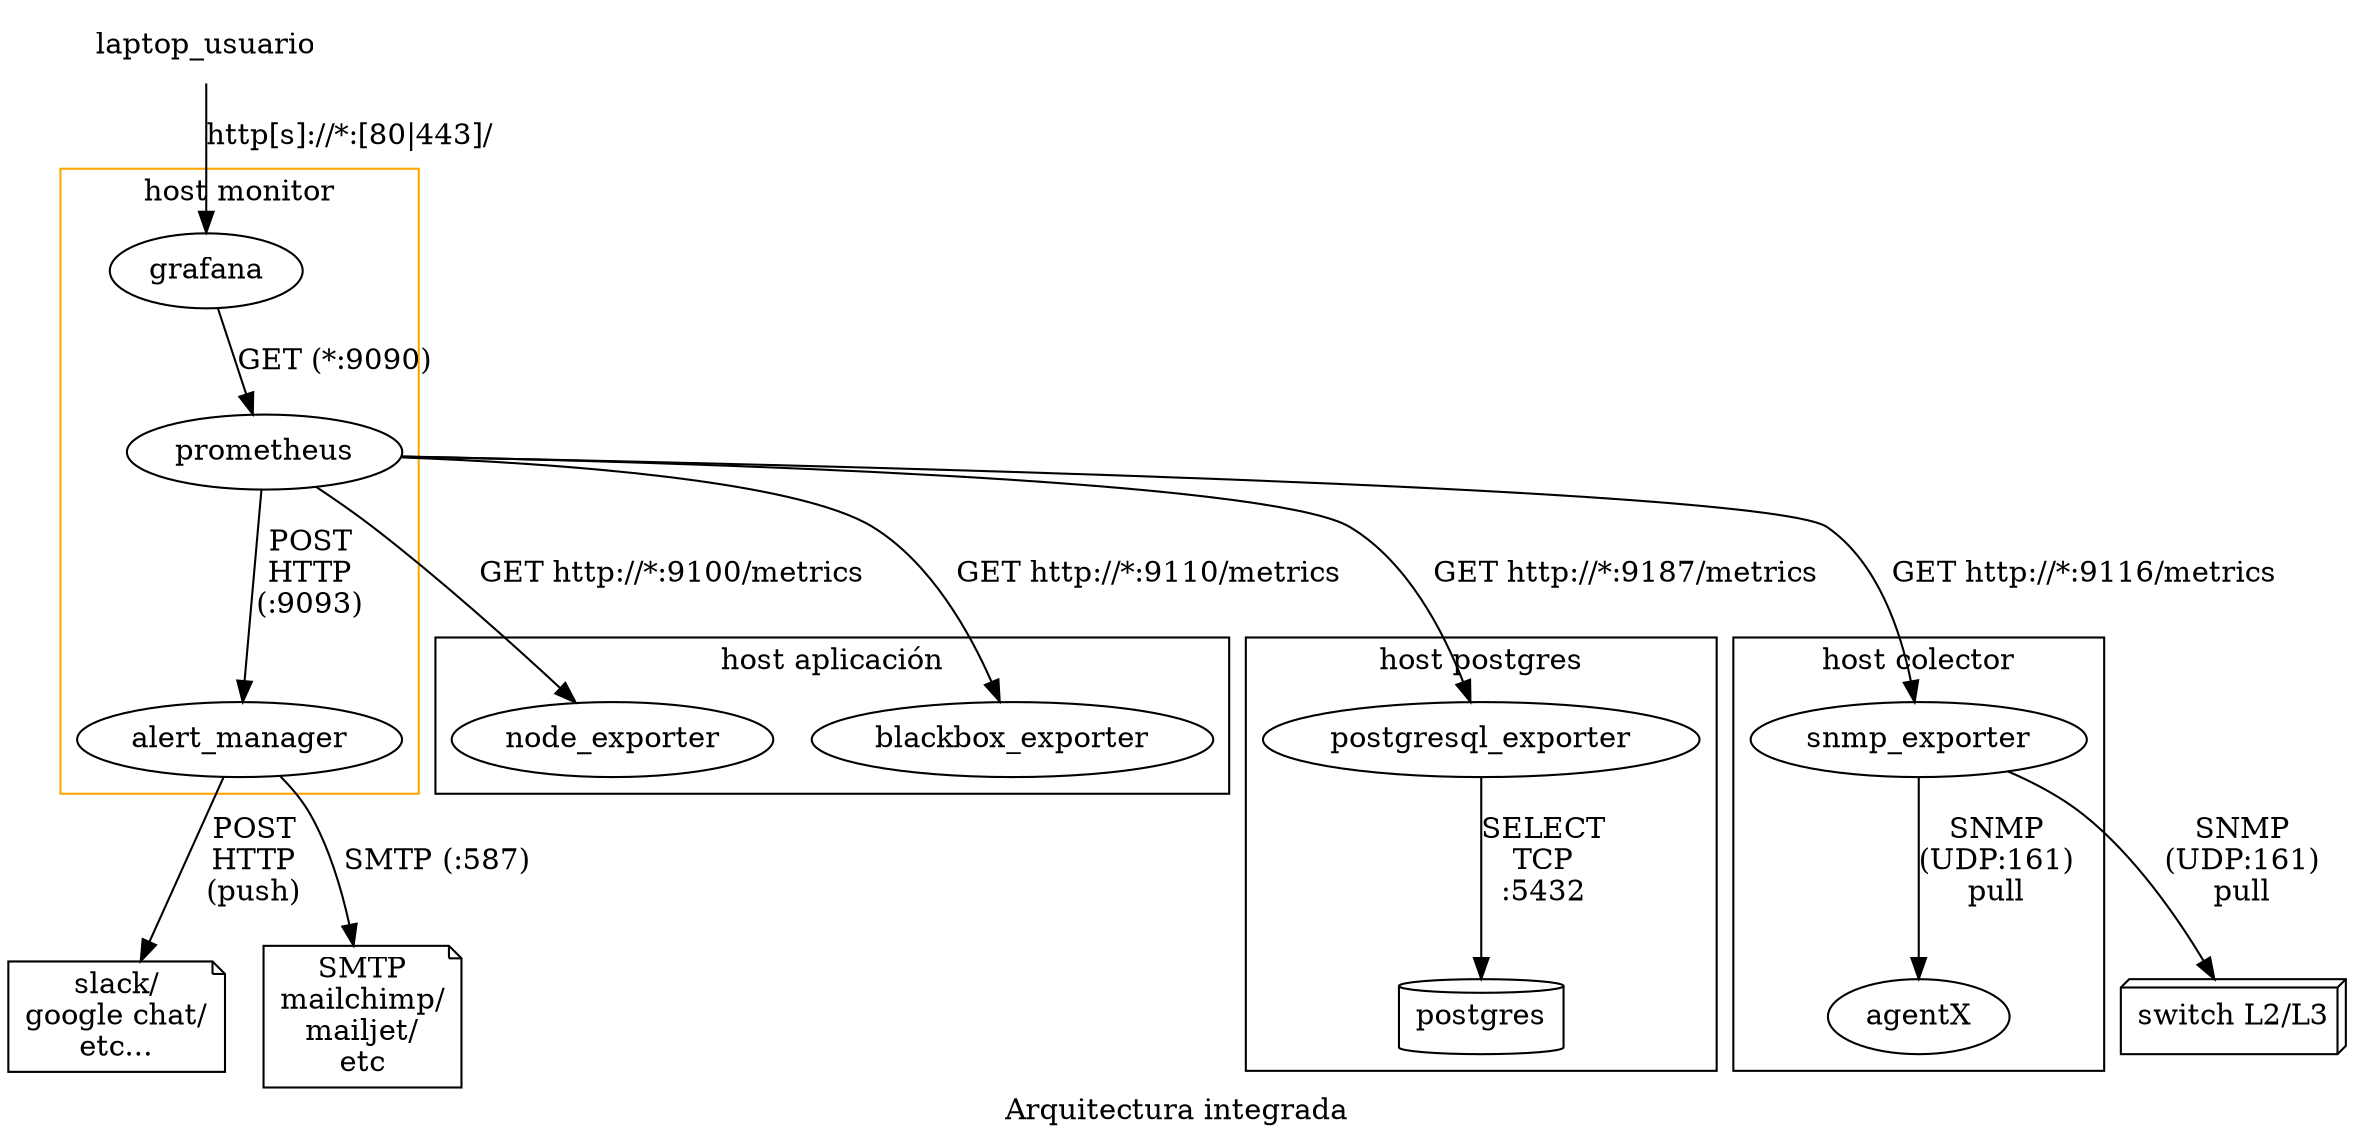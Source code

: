 digraph {
	label="Arquitectura integrada"

	subgraph cluster_host {
		label="host aplicación";
		node_exporter
		blackbox_exporter
	}
	subgraph cluster_pg {
		label="host postgres";
		postgresql_exporter
		postgres [shape=cylinder]
		postgresql_exporter -> postgres [label="SELECT\nTCP\n:5432"]
	}
	subgraph cluster_colector {
		label="host colector";
		snmp_exporter
		agentx [label="agentX"]
	}
	subgraph cluster_monitor {
		color=orange
		label="host monitor";
		grafana
		prometheus
		alert_manager
		// loki
	}
	laptop_usuario [shape=plaintext]
	laptop_usuario -> grafana [label="http[s]://*:[80|443]/"]
	webhook [shape=note,label="slack/\ngoogle chat/\netc..."]
	smtp [shape=note,label="SMTP\nmailchimp/\nmailjet/\netc"]
	grafana -> prometheus [label="GET (*:9090)"]
	// grafana -> loki [label="GET (*:9090)"]
	prometheus -> alert_manager [label="POST\nHTTP\n(:9093)"]
	alert_manager -> webhook [label="POST\nHTTP\n(push)"]
	alert_manager -> smtp [label="SMTP (:587)"]

	prometheus -> node_exporter [label="GET http://*:9100/metrics"]
	prometheus -> blackbox_exporter [label="GET http://*:9110/metrics"]
	prometheus -> snmp_exporter [label="GET http://*:9116/metrics"]
	prometheus -> postgresql_exporter [label="GET http://*:9187/metrics"]

	switch [label="switch L2/L3",shape=box3d]
	snmp_exporter -> switch [label="SNMP\n(UDP:161)\npull"]
	snmp_exporter -> agentx [label="SNMP\n(UDP:161)\npull"]
}
